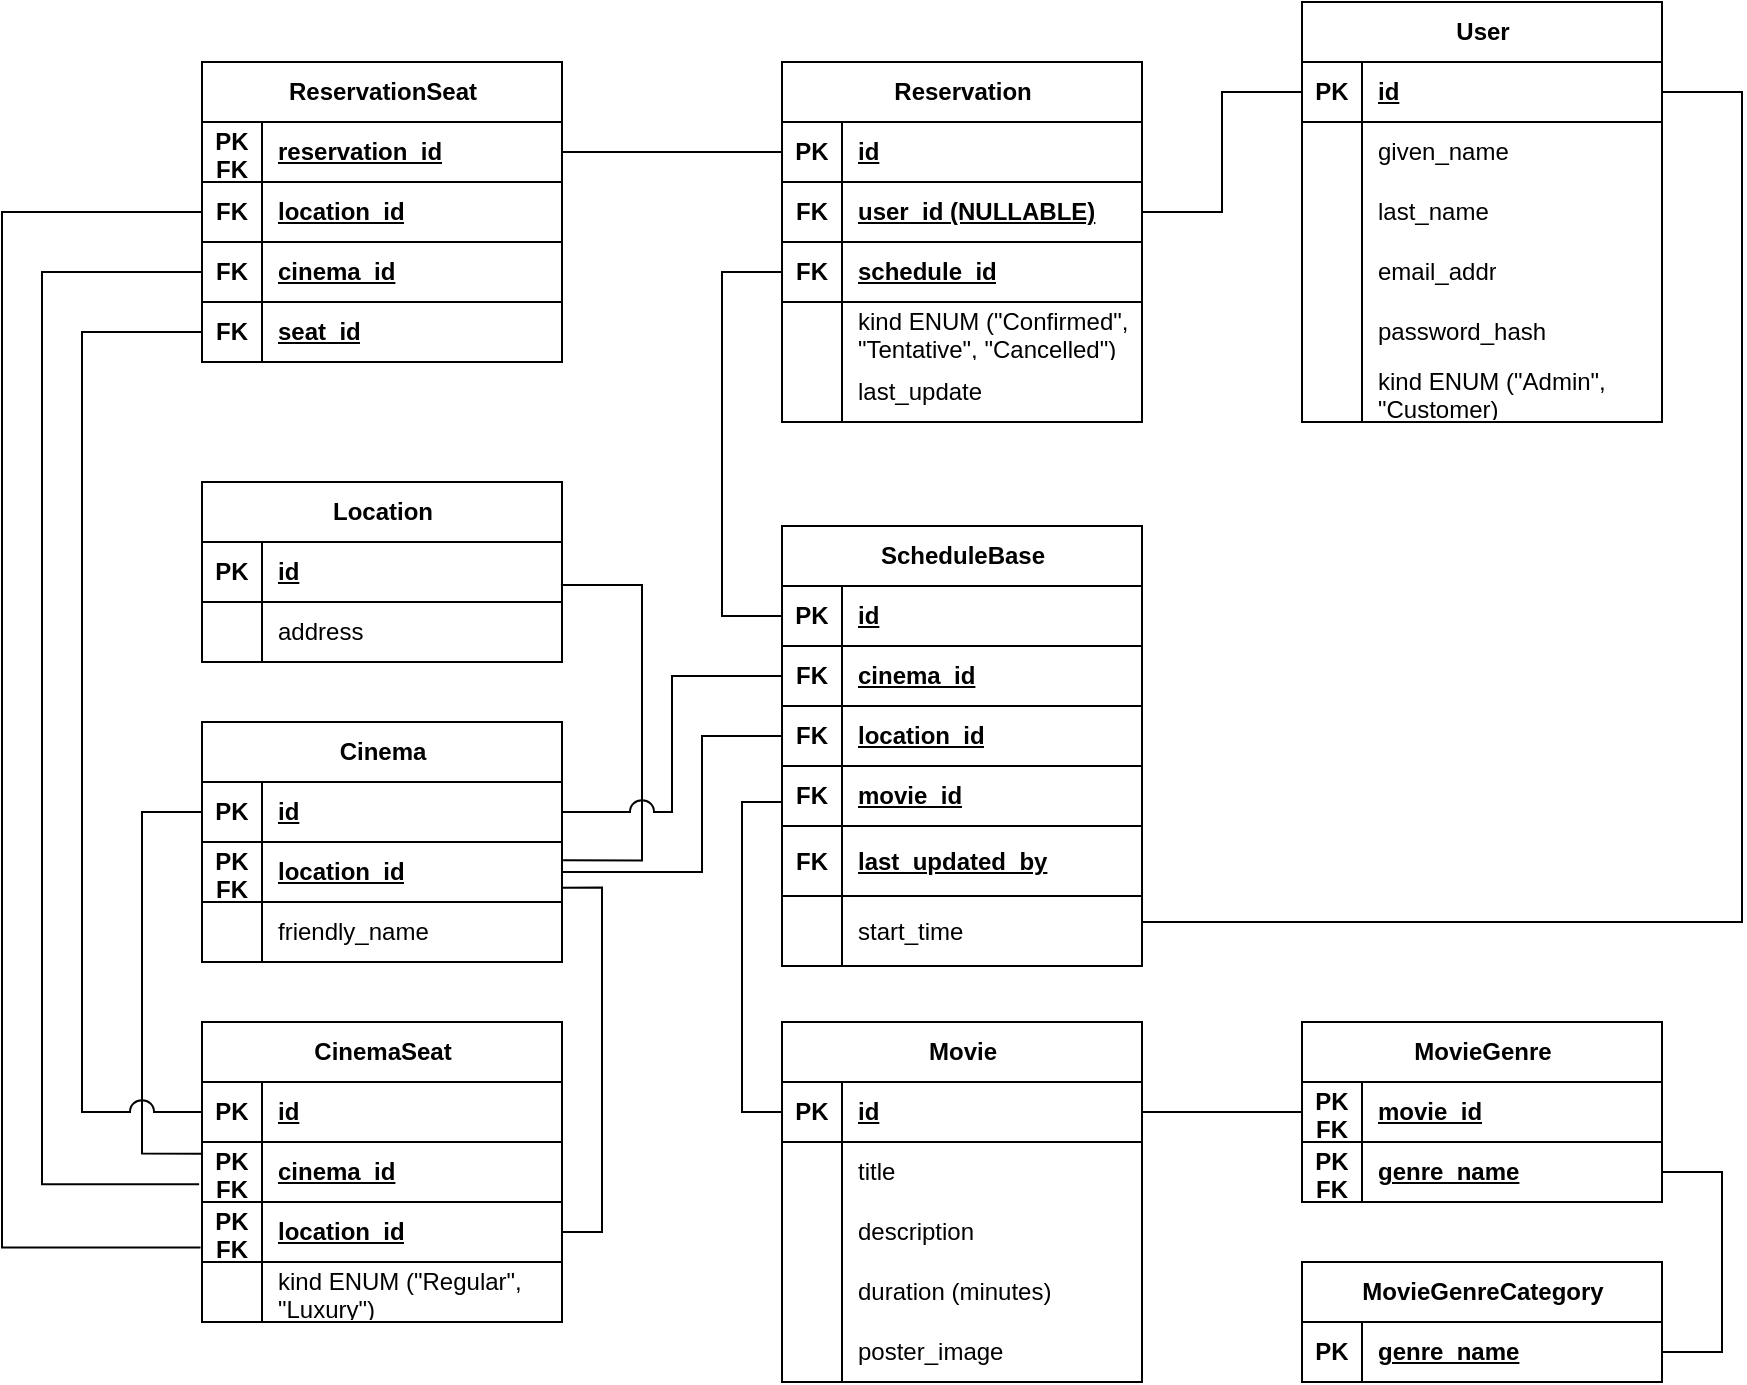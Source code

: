 <mxfile version="28.0.3">
  <diagram name="Page-1" id="w7Uw1icivNRxgIt5RtNR">
    <mxGraphModel dx="984" dy="1386" grid="1" gridSize="10" guides="1" tooltips="1" connect="1" arrows="1" fold="1" page="1" pageScale="1" pageWidth="850" pageHeight="1100" math="0" shadow="0">
      <root>
        <mxCell id="0" />
        <mxCell id="1" parent="0" />
        <mxCell id="b73JboO4hpHKcFI__4Wg-1" value="Movie" style="shape=table;startSize=30;container=1;collapsible=1;childLayout=tableLayout;fixedRows=1;rowLines=0;fontStyle=1;align=center;resizeLast=1;html=1;" vertex="1" parent="1">
          <mxGeometry x="400" y="550" width="180" height="180" as="geometry" />
        </mxCell>
        <mxCell id="b73JboO4hpHKcFI__4Wg-2" value="" style="shape=tableRow;horizontal=0;startSize=0;swimlaneHead=0;swimlaneBody=0;fillColor=none;collapsible=0;dropTarget=0;points=[[0,0.5],[1,0.5]];portConstraint=eastwest;top=0;left=0;right=0;bottom=1;" vertex="1" parent="b73JboO4hpHKcFI__4Wg-1">
          <mxGeometry y="30" width="180" height="30" as="geometry" />
        </mxCell>
        <mxCell id="b73JboO4hpHKcFI__4Wg-3" value="PK" style="shape=partialRectangle;connectable=0;fillColor=none;top=0;left=0;bottom=0;right=0;fontStyle=1;overflow=hidden;whiteSpace=wrap;html=1;" vertex="1" parent="b73JboO4hpHKcFI__4Wg-2">
          <mxGeometry width="30" height="30" as="geometry">
            <mxRectangle width="30" height="30" as="alternateBounds" />
          </mxGeometry>
        </mxCell>
        <mxCell id="b73JboO4hpHKcFI__4Wg-4" value="id" style="shape=partialRectangle;connectable=0;fillColor=none;top=0;left=0;bottom=0;right=0;align=left;spacingLeft=6;fontStyle=5;overflow=hidden;whiteSpace=wrap;html=1;" vertex="1" parent="b73JboO4hpHKcFI__4Wg-2">
          <mxGeometry x="30" width="150" height="30" as="geometry">
            <mxRectangle width="150" height="30" as="alternateBounds" />
          </mxGeometry>
        </mxCell>
        <mxCell id="b73JboO4hpHKcFI__4Wg-5" value="" style="shape=tableRow;horizontal=0;startSize=0;swimlaneHead=0;swimlaneBody=0;fillColor=none;collapsible=0;dropTarget=0;points=[[0,0.5],[1,0.5]];portConstraint=eastwest;top=0;left=0;right=0;bottom=0;" vertex="1" parent="b73JboO4hpHKcFI__4Wg-1">
          <mxGeometry y="60" width="180" height="30" as="geometry" />
        </mxCell>
        <mxCell id="b73JboO4hpHKcFI__4Wg-6" value="" style="shape=partialRectangle;connectable=0;fillColor=none;top=0;left=0;bottom=0;right=0;editable=1;overflow=hidden;whiteSpace=wrap;html=1;" vertex="1" parent="b73JboO4hpHKcFI__4Wg-5">
          <mxGeometry width="30" height="30" as="geometry">
            <mxRectangle width="30" height="30" as="alternateBounds" />
          </mxGeometry>
        </mxCell>
        <mxCell id="b73JboO4hpHKcFI__4Wg-7" value="title" style="shape=partialRectangle;connectable=0;fillColor=none;top=0;left=0;bottom=0;right=0;align=left;spacingLeft=6;overflow=hidden;whiteSpace=wrap;html=1;" vertex="1" parent="b73JboO4hpHKcFI__4Wg-5">
          <mxGeometry x="30" width="150" height="30" as="geometry">
            <mxRectangle width="150" height="30" as="alternateBounds" />
          </mxGeometry>
        </mxCell>
        <mxCell id="b73JboO4hpHKcFI__4Wg-8" value="" style="shape=tableRow;horizontal=0;startSize=0;swimlaneHead=0;swimlaneBody=0;fillColor=none;collapsible=0;dropTarget=0;points=[[0,0.5],[1,0.5]];portConstraint=eastwest;top=0;left=0;right=0;bottom=0;" vertex="1" parent="b73JboO4hpHKcFI__4Wg-1">
          <mxGeometry y="90" width="180" height="30" as="geometry" />
        </mxCell>
        <mxCell id="b73JboO4hpHKcFI__4Wg-9" value="" style="shape=partialRectangle;connectable=0;fillColor=none;top=0;left=0;bottom=0;right=0;editable=1;overflow=hidden;whiteSpace=wrap;html=1;" vertex="1" parent="b73JboO4hpHKcFI__4Wg-8">
          <mxGeometry width="30" height="30" as="geometry">
            <mxRectangle width="30" height="30" as="alternateBounds" />
          </mxGeometry>
        </mxCell>
        <mxCell id="b73JboO4hpHKcFI__4Wg-10" value="description" style="shape=partialRectangle;connectable=0;fillColor=none;top=0;left=0;bottom=0;right=0;align=left;spacingLeft=6;overflow=hidden;whiteSpace=wrap;html=1;" vertex="1" parent="b73JboO4hpHKcFI__4Wg-8">
          <mxGeometry x="30" width="150" height="30" as="geometry">
            <mxRectangle width="150" height="30" as="alternateBounds" />
          </mxGeometry>
        </mxCell>
        <mxCell id="b73JboO4hpHKcFI__4Wg-11" value="" style="shape=tableRow;horizontal=0;startSize=0;swimlaneHead=0;swimlaneBody=0;fillColor=none;collapsible=0;dropTarget=0;points=[[0,0.5],[1,0.5]];portConstraint=eastwest;top=0;left=0;right=0;bottom=0;" vertex="1" parent="b73JboO4hpHKcFI__4Wg-1">
          <mxGeometry y="120" width="180" height="30" as="geometry" />
        </mxCell>
        <mxCell id="b73JboO4hpHKcFI__4Wg-12" value="" style="shape=partialRectangle;connectable=0;fillColor=none;top=0;left=0;bottom=0;right=0;editable=1;overflow=hidden;whiteSpace=wrap;html=1;" vertex="1" parent="b73JboO4hpHKcFI__4Wg-11">
          <mxGeometry width="30" height="30" as="geometry">
            <mxRectangle width="30" height="30" as="alternateBounds" />
          </mxGeometry>
        </mxCell>
        <mxCell id="b73JboO4hpHKcFI__4Wg-13" value="duration (minutes)" style="shape=partialRectangle;connectable=0;fillColor=none;top=0;left=0;bottom=0;right=0;align=left;spacingLeft=6;overflow=hidden;whiteSpace=wrap;html=1;" vertex="1" parent="b73JboO4hpHKcFI__4Wg-11">
          <mxGeometry x="30" width="150" height="30" as="geometry">
            <mxRectangle width="150" height="30" as="alternateBounds" />
          </mxGeometry>
        </mxCell>
        <mxCell id="b73JboO4hpHKcFI__4Wg-14" style="shape=tableRow;horizontal=0;startSize=0;swimlaneHead=0;swimlaneBody=0;fillColor=none;collapsible=0;dropTarget=0;points=[[0,0.5],[1,0.5]];portConstraint=eastwest;top=0;left=0;right=0;bottom=0;" vertex="1" parent="b73JboO4hpHKcFI__4Wg-1">
          <mxGeometry y="150" width="180" height="30" as="geometry" />
        </mxCell>
        <mxCell id="b73JboO4hpHKcFI__4Wg-15" style="shape=partialRectangle;connectable=0;fillColor=none;top=0;left=0;bottom=0;right=0;editable=1;overflow=hidden;whiteSpace=wrap;html=1;" vertex="1" parent="b73JboO4hpHKcFI__4Wg-14">
          <mxGeometry width="30" height="30" as="geometry">
            <mxRectangle width="30" height="30" as="alternateBounds" />
          </mxGeometry>
        </mxCell>
        <mxCell id="b73JboO4hpHKcFI__4Wg-16" value="poster_image" style="shape=partialRectangle;connectable=0;fillColor=none;top=0;left=0;bottom=0;right=0;align=left;spacingLeft=6;overflow=hidden;whiteSpace=wrap;html=1;" vertex="1" parent="b73JboO4hpHKcFI__4Wg-14">
          <mxGeometry x="30" width="150" height="30" as="geometry">
            <mxRectangle width="150" height="30" as="alternateBounds" />
          </mxGeometry>
        </mxCell>
        <mxCell id="b73JboO4hpHKcFI__4Wg-17" value="Location" style="shape=table;startSize=30;container=1;collapsible=1;childLayout=tableLayout;fixedRows=1;rowLines=0;fontStyle=1;align=center;resizeLast=1;html=1;" vertex="1" parent="1">
          <mxGeometry x="110" y="280" width="180" height="90" as="geometry" />
        </mxCell>
        <mxCell id="b73JboO4hpHKcFI__4Wg-18" value="" style="shape=tableRow;horizontal=0;startSize=0;swimlaneHead=0;swimlaneBody=0;fillColor=none;collapsible=0;dropTarget=0;points=[[0,0.5],[1,0.5]];portConstraint=eastwest;top=0;left=0;right=0;bottom=1;" vertex="1" parent="b73JboO4hpHKcFI__4Wg-17">
          <mxGeometry y="30" width="180" height="30" as="geometry" />
        </mxCell>
        <mxCell id="b73JboO4hpHKcFI__4Wg-19" value="PK" style="shape=partialRectangle;connectable=0;fillColor=none;top=0;left=0;bottom=0;right=0;fontStyle=1;overflow=hidden;whiteSpace=wrap;html=1;" vertex="1" parent="b73JboO4hpHKcFI__4Wg-18">
          <mxGeometry width="30" height="30" as="geometry">
            <mxRectangle width="30" height="30" as="alternateBounds" />
          </mxGeometry>
        </mxCell>
        <mxCell id="b73JboO4hpHKcFI__4Wg-20" value="id" style="shape=partialRectangle;connectable=0;fillColor=none;top=0;left=0;bottom=0;right=0;align=left;spacingLeft=6;fontStyle=5;overflow=hidden;whiteSpace=wrap;html=1;" vertex="1" parent="b73JboO4hpHKcFI__4Wg-18">
          <mxGeometry x="30" width="150" height="30" as="geometry">
            <mxRectangle width="150" height="30" as="alternateBounds" />
          </mxGeometry>
        </mxCell>
        <mxCell id="b73JboO4hpHKcFI__4Wg-21" value="" style="shape=tableRow;horizontal=0;startSize=0;swimlaneHead=0;swimlaneBody=0;fillColor=none;collapsible=0;dropTarget=0;points=[[0,0.5],[1,0.5]];portConstraint=eastwest;top=0;left=0;right=0;bottom=0;" vertex="1" parent="b73JboO4hpHKcFI__4Wg-17">
          <mxGeometry y="60" width="180" height="30" as="geometry" />
        </mxCell>
        <mxCell id="b73JboO4hpHKcFI__4Wg-22" value="" style="shape=partialRectangle;connectable=0;fillColor=none;top=0;left=0;bottom=0;right=0;editable=1;overflow=hidden;whiteSpace=wrap;html=1;" vertex="1" parent="b73JboO4hpHKcFI__4Wg-21">
          <mxGeometry width="30" height="30" as="geometry">
            <mxRectangle width="30" height="30" as="alternateBounds" />
          </mxGeometry>
        </mxCell>
        <mxCell id="b73JboO4hpHKcFI__4Wg-23" value="address" style="shape=partialRectangle;connectable=0;fillColor=none;top=0;left=0;bottom=0;right=0;align=left;spacingLeft=6;overflow=hidden;whiteSpace=wrap;html=1;" vertex="1" parent="b73JboO4hpHKcFI__4Wg-21">
          <mxGeometry x="30" width="150" height="30" as="geometry">
            <mxRectangle width="150" height="30" as="alternateBounds" />
          </mxGeometry>
        </mxCell>
        <mxCell id="b73JboO4hpHKcFI__4Wg-24" value="Cinema" style="shape=table;startSize=30;container=1;collapsible=1;childLayout=tableLayout;fixedRows=1;rowLines=0;fontStyle=1;align=center;resizeLast=1;html=1;" vertex="1" parent="1">
          <mxGeometry x="110" y="400" width="180" height="120" as="geometry" />
        </mxCell>
        <mxCell id="b73JboO4hpHKcFI__4Wg-25" value="" style="shape=tableRow;horizontal=0;startSize=0;swimlaneHead=0;swimlaneBody=0;fillColor=none;collapsible=0;dropTarget=0;points=[[0,0.5],[1,0.5]];portConstraint=eastwest;top=0;left=0;right=0;bottom=1;" vertex="1" parent="b73JboO4hpHKcFI__4Wg-24">
          <mxGeometry y="30" width="180" height="30" as="geometry" />
        </mxCell>
        <mxCell id="b73JboO4hpHKcFI__4Wg-26" value="PK" style="shape=partialRectangle;connectable=0;fillColor=none;top=0;left=0;bottom=0;right=0;fontStyle=1;overflow=hidden;whiteSpace=wrap;html=1;" vertex="1" parent="b73JboO4hpHKcFI__4Wg-25">
          <mxGeometry width="30" height="30" as="geometry">
            <mxRectangle width="30" height="30" as="alternateBounds" />
          </mxGeometry>
        </mxCell>
        <mxCell id="b73JboO4hpHKcFI__4Wg-27" value="id" style="shape=partialRectangle;connectable=0;fillColor=none;top=0;left=0;bottom=0;right=0;align=left;spacingLeft=6;fontStyle=5;overflow=hidden;whiteSpace=wrap;html=1;" vertex="1" parent="b73JboO4hpHKcFI__4Wg-25">
          <mxGeometry x="30" width="150" height="30" as="geometry">
            <mxRectangle width="150" height="30" as="alternateBounds" />
          </mxGeometry>
        </mxCell>
        <mxCell id="b73JboO4hpHKcFI__4Wg-28" style="shape=tableRow;horizontal=0;startSize=0;swimlaneHead=0;swimlaneBody=0;fillColor=none;collapsible=0;dropTarget=0;points=[[0,0.5],[1,0.5]];portConstraint=eastwest;top=0;left=0;right=0;bottom=1;" vertex="1" parent="b73JboO4hpHKcFI__4Wg-24">
          <mxGeometry y="60" width="180" height="30" as="geometry" />
        </mxCell>
        <mxCell id="b73JboO4hpHKcFI__4Wg-29" value="&lt;div&gt;PK&lt;/div&gt;&lt;div&gt;FK&lt;/div&gt;" style="shape=partialRectangle;connectable=0;fillColor=none;top=0;left=0;bottom=0;right=0;fontStyle=1;overflow=hidden;whiteSpace=wrap;html=1;" vertex="1" parent="b73JboO4hpHKcFI__4Wg-28">
          <mxGeometry width="30" height="30" as="geometry">
            <mxRectangle width="30" height="30" as="alternateBounds" />
          </mxGeometry>
        </mxCell>
        <mxCell id="b73JboO4hpHKcFI__4Wg-30" value="location_id" style="shape=partialRectangle;connectable=0;fillColor=none;top=0;left=0;bottom=0;right=0;align=left;spacingLeft=6;fontStyle=5;overflow=hidden;whiteSpace=wrap;html=1;" vertex="1" parent="b73JboO4hpHKcFI__4Wg-28">
          <mxGeometry x="30" width="150" height="30" as="geometry">
            <mxRectangle width="150" height="30" as="alternateBounds" />
          </mxGeometry>
        </mxCell>
        <mxCell id="b73JboO4hpHKcFI__4Wg-31" value="" style="shape=tableRow;horizontal=0;startSize=0;swimlaneHead=0;swimlaneBody=0;fillColor=none;collapsible=0;dropTarget=0;points=[[0,0.5],[1,0.5]];portConstraint=eastwest;top=0;left=0;right=0;bottom=0;" vertex="1" parent="b73JboO4hpHKcFI__4Wg-24">
          <mxGeometry y="90" width="180" height="30" as="geometry" />
        </mxCell>
        <mxCell id="b73JboO4hpHKcFI__4Wg-32" value="" style="shape=partialRectangle;connectable=0;fillColor=none;top=0;left=0;bottom=0;right=0;editable=1;overflow=hidden;whiteSpace=wrap;html=1;" vertex="1" parent="b73JboO4hpHKcFI__4Wg-31">
          <mxGeometry width="30" height="30" as="geometry">
            <mxRectangle width="30" height="30" as="alternateBounds" />
          </mxGeometry>
        </mxCell>
        <mxCell id="b73JboO4hpHKcFI__4Wg-33" value="friendly_name" style="shape=partialRectangle;connectable=0;fillColor=none;top=0;left=0;bottom=0;right=0;align=left;spacingLeft=6;overflow=hidden;whiteSpace=wrap;html=1;" vertex="1" parent="b73JboO4hpHKcFI__4Wg-31">
          <mxGeometry x="30" width="150" height="30" as="geometry">
            <mxRectangle width="150" height="30" as="alternateBounds" />
          </mxGeometry>
        </mxCell>
        <mxCell id="b73JboO4hpHKcFI__4Wg-34" value="CinemaSeat" style="shape=table;startSize=30;container=1;collapsible=1;childLayout=tableLayout;fixedRows=1;rowLines=0;fontStyle=1;align=center;resizeLast=1;html=1;" vertex="1" parent="1">
          <mxGeometry x="110" y="550" width="180" height="150" as="geometry" />
        </mxCell>
        <mxCell id="b73JboO4hpHKcFI__4Wg-35" value="" style="shape=tableRow;horizontal=0;startSize=0;swimlaneHead=0;swimlaneBody=0;fillColor=none;collapsible=0;dropTarget=0;points=[[0,0.5],[1,0.5]];portConstraint=eastwest;top=0;left=0;right=0;bottom=1;" vertex="1" parent="b73JboO4hpHKcFI__4Wg-34">
          <mxGeometry y="30" width="180" height="30" as="geometry" />
        </mxCell>
        <mxCell id="b73JboO4hpHKcFI__4Wg-36" value="PK" style="shape=partialRectangle;connectable=0;fillColor=none;top=0;left=0;bottom=0;right=0;fontStyle=1;overflow=hidden;whiteSpace=wrap;html=1;" vertex="1" parent="b73JboO4hpHKcFI__4Wg-35">
          <mxGeometry width="30" height="30" as="geometry">
            <mxRectangle width="30" height="30" as="alternateBounds" />
          </mxGeometry>
        </mxCell>
        <mxCell id="b73JboO4hpHKcFI__4Wg-37" value="id" style="shape=partialRectangle;connectable=0;fillColor=none;top=0;left=0;bottom=0;right=0;align=left;spacingLeft=6;fontStyle=5;overflow=hidden;whiteSpace=wrap;html=1;" vertex="1" parent="b73JboO4hpHKcFI__4Wg-35">
          <mxGeometry x="30" width="150" height="30" as="geometry">
            <mxRectangle width="150" height="30" as="alternateBounds" />
          </mxGeometry>
        </mxCell>
        <mxCell id="b73JboO4hpHKcFI__4Wg-38" style="shape=tableRow;horizontal=0;startSize=0;swimlaneHead=0;swimlaneBody=0;fillColor=none;collapsible=0;dropTarget=0;points=[[0,0.5],[1,0.5]];portConstraint=eastwest;top=0;left=0;right=0;bottom=1;" vertex="1" parent="b73JboO4hpHKcFI__4Wg-34">
          <mxGeometry y="60" width="180" height="30" as="geometry" />
        </mxCell>
        <mxCell id="b73JboO4hpHKcFI__4Wg-39" value="&lt;div&gt;PK&lt;/div&gt;&lt;div&gt;FK&lt;/div&gt;" style="shape=partialRectangle;connectable=0;fillColor=none;top=0;left=0;bottom=0;right=0;fontStyle=1;overflow=hidden;whiteSpace=wrap;html=1;" vertex="1" parent="b73JboO4hpHKcFI__4Wg-38">
          <mxGeometry width="30" height="30" as="geometry">
            <mxRectangle width="30" height="30" as="alternateBounds" />
          </mxGeometry>
        </mxCell>
        <mxCell id="b73JboO4hpHKcFI__4Wg-40" value="cinema_id" style="shape=partialRectangle;connectable=0;fillColor=none;top=0;left=0;bottom=0;right=0;align=left;spacingLeft=6;fontStyle=5;overflow=hidden;whiteSpace=wrap;html=1;" vertex="1" parent="b73JboO4hpHKcFI__4Wg-38">
          <mxGeometry x="30" width="150" height="30" as="geometry">
            <mxRectangle width="150" height="30" as="alternateBounds" />
          </mxGeometry>
        </mxCell>
        <mxCell id="b73JboO4hpHKcFI__4Wg-41" style="shape=tableRow;horizontal=0;startSize=0;swimlaneHead=0;swimlaneBody=0;fillColor=none;collapsible=0;dropTarget=0;points=[[0,0.5],[1,0.5]];portConstraint=eastwest;top=0;left=0;right=0;bottom=1;" vertex="1" parent="b73JboO4hpHKcFI__4Wg-34">
          <mxGeometry y="90" width="180" height="30" as="geometry" />
        </mxCell>
        <mxCell id="b73JboO4hpHKcFI__4Wg-42" value="&lt;div&gt;PK&lt;/div&gt;&lt;div&gt;FK&lt;/div&gt;" style="shape=partialRectangle;connectable=0;fillColor=none;top=0;left=0;bottom=0;right=0;fontStyle=1;overflow=hidden;whiteSpace=wrap;html=1;" vertex="1" parent="b73JboO4hpHKcFI__4Wg-41">
          <mxGeometry width="30" height="30" as="geometry">
            <mxRectangle width="30" height="30" as="alternateBounds" />
          </mxGeometry>
        </mxCell>
        <mxCell id="b73JboO4hpHKcFI__4Wg-43" value="location_id" style="shape=partialRectangle;connectable=0;fillColor=none;top=0;left=0;bottom=0;right=0;align=left;spacingLeft=6;fontStyle=5;overflow=hidden;whiteSpace=wrap;html=1;" vertex="1" parent="b73JboO4hpHKcFI__4Wg-41">
          <mxGeometry x="30" width="150" height="30" as="geometry">
            <mxRectangle width="150" height="30" as="alternateBounds" />
          </mxGeometry>
        </mxCell>
        <mxCell id="b73JboO4hpHKcFI__4Wg-44" value="" style="shape=tableRow;horizontal=0;startSize=0;swimlaneHead=0;swimlaneBody=0;fillColor=none;collapsible=0;dropTarget=0;points=[[0,0.5],[1,0.5]];portConstraint=eastwest;top=0;left=0;right=0;bottom=0;" vertex="1" parent="b73JboO4hpHKcFI__4Wg-34">
          <mxGeometry y="120" width="180" height="30" as="geometry" />
        </mxCell>
        <mxCell id="b73JboO4hpHKcFI__4Wg-45" value="" style="shape=partialRectangle;connectable=0;fillColor=none;top=0;left=0;bottom=0;right=0;editable=1;overflow=hidden;whiteSpace=wrap;html=1;" vertex="1" parent="b73JboO4hpHKcFI__4Wg-44">
          <mxGeometry width="30" height="30" as="geometry">
            <mxRectangle width="30" height="30" as="alternateBounds" />
          </mxGeometry>
        </mxCell>
        <mxCell id="b73JboO4hpHKcFI__4Wg-46" value="kind ENUM (&quot;Regular&quot;, &quot;Luxury&quot;)" style="shape=partialRectangle;connectable=0;fillColor=none;top=0;left=0;bottom=0;right=0;align=left;spacingLeft=6;overflow=hidden;whiteSpace=wrap;html=1;" vertex="1" parent="b73JboO4hpHKcFI__4Wg-44">
          <mxGeometry x="30" width="150" height="30" as="geometry">
            <mxRectangle width="150" height="30" as="alternateBounds" />
          </mxGeometry>
        </mxCell>
        <mxCell id="b73JboO4hpHKcFI__4Wg-47" value="ScheduleBase" style="shape=table;startSize=30;container=1;collapsible=1;childLayout=tableLayout;fixedRows=1;rowLines=0;fontStyle=1;align=center;resizeLast=1;html=1;" vertex="1" parent="1">
          <mxGeometry x="400" y="302" width="180" height="220" as="geometry" />
        </mxCell>
        <mxCell id="b73JboO4hpHKcFI__4Wg-48" value="" style="shape=tableRow;horizontal=0;startSize=0;swimlaneHead=0;swimlaneBody=0;fillColor=none;collapsible=0;dropTarget=0;points=[[0,0.5],[1,0.5]];portConstraint=eastwest;top=0;left=0;right=0;bottom=1;" vertex="1" parent="b73JboO4hpHKcFI__4Wg-47">
          <mxGeometry y="30" width="180" height="30" as="geometry" />
        </mxCell>
        <mxCell id="b73JboO4hpHKcFI__4Wg-49" value="PK" style="shape=partialRectangle;connectable=0;fillColor=none;top=0;left=0;bottom=0;right=0;fontStyle=1;overflow=hidden;whiteSpace=wrap;html=1;" vertex="1" parent="b73JboO4hpHKcFI__4Wg-48">
          <mxGeometry width="30" height="30" as="geometry">
            <mxRectangle width="30" height="30" as="alternateBounds" />
          </mxGeometry>
        </mxCell>
        <mxCell id="b73JboO4hpHKcFI__4Wg-50" value="id" style="shape=partialRectangle;connectable=0;fillColor=none;top=0;left=0;bottom=0;right=0;align=left;spacingLeft=6;fontStyle=5;overflow=hidden;whiteSpace=wrap;html=1;" vertex="1" parent="b73JboO4hpHKcFI__4Wg-48">
          <mxGeometry x="30" width="150" height="30" as="geometry">
            <mxRectangle width="150" height="30" as="alternateBounds" />
          </mxGeometry>
        </mxCell>
        <mxCell id="b73JboO4hpHKcFI__4Wg-51" style="shape=tableRow;horizontal=0;startSize=0;swimlaneHead=0;swimlaneBody=0;fillColor=none;collapsible=0;dropTarget=0;points=[[0,0.5],[1,0.5]];portConstraint=eastwest;top=0;left=0;right=0;bottom=1;" vertex="1" parent="b73JboO4hpHKcFI__4Wg-47">
          <mxGeometry y="60" width="180" height="30" as="geometry" />
        </mxCell>
        <mxCell id="b73JboO4hpHKcFI__4Wg-52" value="FK" style="shape=partialRectangle;connectable=0;fillColor=none;top=0;left=0;bottom=0;right=0;fontStyle=1;overflow=hidden;whiteSpace=wrap;html=1;" vertex="1" parent="b73JboO4hpHKcFI__4Wg-51">
          <mxGeometry width="30" height="30" as="geometry">
            <mxRectangle width="30" height="30" as="alternateBounds" />
          </mxGeometry>
        </mxCell>
        <mxCell id="b73JboO4hpHKcFI__4Wg-53" value="cinema_id" style="shape=partialRectangle;connectable=0;fillColor=none;top=0;left=0;bottom=0;right=0;align=left;spacingLeft=6;fontStyle=5;overflow=hidden;whiteSpace=wrap;html=1;" vertex="1" parent="b73JboO4hpHKcFI__4Wg-51">
          <mxGeometry x="30" width="150" height="30" as="geometry">
            <mxRectangle width="150" height="30" as="alternateBounds" />
          </mxGeometry>
        </mxCell>
        <mxCell id="b73JboO4hpHKcFI__4Wg-54" style="shape=tableRow;horizontal=0;startSize=0;swimlaneHead=0;swimlaneBody=0;fillColor=none;collapsible=0;dropTarget=0;points=[[0,0.5],[1,0.5]];portConstraint=eastwest;top=0;left=0;right=0;bottom=1;" vertex="1" parent="b73JboO4hpHKcFI__4Wg-47">
          <mxGeometry y="90" width="180" height="30" as="geometry" />
        </mxCell>
        <mxCell id="b73JboO4hpHKcFI__4Wg-55" value="FK" style="shape=partialRectangle;connectable=0;fillColor=none;top=0;left=0;bottom=0;right=0;fontStyle=1;overflow=hidden;whiteSpace=wrap;html=1;" vertex="1" parent="b73JboO4hpHKcFI__4Wg-54">
          <mxGeometry width="30" height="30" as="geometry">
            <mxRectangle width="30" height="30" as="alternateBounds" />
          </mxGeometry>
        </mxCell>
        <mxCell id="b73JboO4hpHKcFI__4Wg-56" value="location_id" style="shape=partialRectangle;connectable=0;fillColor=none;top=0;left=0;bottom=0;right=0;align=left;spacingLeft=6;fontStyle=5;overflow=hidden;whiteSpace=wrap;html=1;" vertex="1" parent="b73JboO4hpHKcFI__4Wg-54">
          <mxGeometry x="30" width="150" height="30" as="geometry">
            <mxRectangle width="150" height="30" as="alternateBounds" />
          </mxGeometry>
        </mxCell>
        <mxCell id="b73JboO4hpHKcFI__4Wg-57" style="shape=tableRow;horizontal=0;startSize=0;swimlaneHead=0;swimlaneBody=0;fillColor=none;collapsible=0;dropTarget=0;points=[[0,0.5],[1,0.5]];portConstraint=eastwest;top=0;left=0;right=0;bottom=1;" vertex="1" parent="b73JboO4hpHKcFI__4Wg-47">
          <mxGeometry y="120" width="180" height="30" as="geometry" />
        </mxCell>
        <mxCell id="b73JboO4hpHKcFI__4Wg-58" value="FK" style="shape=partialRectangle;connectable=0;fillColor=none;top=0;left=0;bottom=0;right=0;fontStyle=1;overflow=hidden;whiteSpace=wrap;html=1;" vertex="1" parent="b73JboO4hpHKcFI__4Wg-57">
          <mxGeometry width="30" height="30" as="geometry">
            <mxRectangle width="30" height="30" as="alternateBounds" />
          </mxGeometry>
        </mxCell>
        <mxCell id="b73JboO4hpHKcFI__4Wg-59" value="movie_id" style="shape=partialRectangle;connectable=0;fillColor=none;top=0;left=0;bottom=0;right=0;align=left;spacingLeft=6;fontStyle=5;overflow=hidden;whiteSpace=wrap;html=1;" vertex="1" parent="b73JboO4hpHKcFI__4Wg-57">
          <mxGeometry x="30" width="150" height="30" as="geometry">
            <mxRectangle width="150" height="30" as="alternateBounds" />
          </mxGeometry>
        </mxCell>
        <mxCell id="b73JboO4hpHKcFI__4Wg-63" style="shape=tableRow;horizontal=0;startSize=0;swimlaneHead=0;swimlaneBody=0;fillColor=none;collapsible=0;dropTarget=0;points=[[0,0.5],[1,0.5]];portConstraint=eastwest;top=0;left=0;right=0;bottom=1;" vertex="1" parent="b73JboO4hpHKcFI__4Wg-47">
          <mxGeometry y="150" width="180" height="35" as="geometry" />
        </mxCell>
        <mxCell id="b73JboO4hpHKcFI__4Wg-64" value="FK" style="shape=partialRectangle;connectable=0;fillColor=none;top=0;left=0;bottom=0;right=0;fontStyle=1;overflow=hidden;whiteSpace=wrap;html=1;" vertex="1" parent="b73JboO4hpHKcFI__4Wg-63">
          <mxGeometry width="30" height="35" as="geometry">
            <mxRectangle width="30" height="35" as="alternateBounds" />
          </mxGeometry>
        </mxCell>
        <mxCell id="b73JboO4hpHKcFI__4Wg-65" value="&lt;div&gt;last_updated_by&lt;/div&gt;" style="shape=partialRectangle;connectable=0;fillColor=none;top=0;left=0;bottom=0;right=0;align=left;spacingLeft=6;fontStyle=5;overflow=hidden;whiteSpace=wrap;html=1;" vertex="1" parent="b73JboO4hpHKcFI__4Wg-63">
          <mxGeometry x="30" width="150" height="35" as="geometry">
            <mxRectangle width="150" height="35" as="alternateBounds" />
          </mxGeometry>
        </mxCell>
        <mxCell id="b73JboO4hpHKcFI__4Wg-66" style="shape=tableRow;horizontal=0;startSize=0;swimlaneHead=0;swimlaneBody=0;fillColor=none;collapsible=0;dropTarget=0;points=[[0,0.5],[1,0.5]];portConstraint=eastwest;top=0;left=0;right=0;bottom=1;" vertex="1" parent="b73JboO4hpHKcFI__4Wg-47">
          <mxGeometry y="185" width="180" height="35" as="geometry" />
        </mxCell>
        <mxCell id="b73JboO4hpHKcFI__4Wg-67" style="shape=partialRectangle;connectable=0;fillColor=none;top=0;left=0;bottom=0;right=0;fontStyle=1;overflow=hidden;whiteSpace=wrap;html=1;" vertex="1" parent="b73JboO4hpHKcFI__4Wg-66">
          <mxGeometry width="30" height="35" as="geometry">
            <mxRectangle width="30" height="35" as="alternateBounds" />
          </mxGeometry>
        </mxCell>
        <mxCell id="b73JboO4hpHKcFI__4Wg-68" value="start_time" style="shape=partialRectangle;connectable=0;fillColor=none;top=0;left=0;bottom=0;right=0;align=left;spacingLeft=6;fontStyle=0;overflow=hidden;whiteSpace=wrap;html=1;" vertex="1" parent="b73JboO4hpHKcFI__4Wg-66">
          <mxGeometry x="30" width="150" height="35" as="geometry">
            <mxRectangle width="150" height="35" as="alternateBounds" />
          </mxGeometry>
        </mxCell>
        <mxCell id="b73JboO4hpHKcFI__4Wg-69" value="User" style="shape=table;startSize=30;container=1;collapsible=1;childLayout=tableLayout;fixedRows=1;rowLines=0;fontStyle=1;align=center;resizeLast=1;html=1;" vertex="1" parent="1">
          <mxGeometry x="660" y="40" width="180" height="210" as="geometry" />
        </mxCell>
        <mxCell id="b73JboO4hpHKcFI__4Wg-70" value="" style="shape=tableRow;horizontal=0;startSize=0;swimlaneHead=0;swimlaneBody=0;fillColor=none;collapsible=0;dropTarget=0;points=[[0,0.5],[1,0.5]];portConstraint=eastwest;top=0;left=0;right=0;bottom=1;" vertex="1" parent="b73JboO4hpHKcFI__4Wg-69">
          <mxGeometry y="30" width="180" height="30" as="geometry" />
        </mxCell>
        <mxCell id="b73JboO4hpHKcFI__4Wg-71" value="PK" style="shape=partialRectangle;connectable=0;fillColor=none;top=0;left=0;bottom=0;right=0;fontStyle=1;overflow=hidden;whiteSpace=wrap;html=1;" vertex="1" parent="b73JboO4hpHKcFI__4Wg-70">
          <mxGeometry width="30" height="30" as="geometry">
            <mxRectangle width="30" height="30" as="alternateBounds" />
          </mxGeometry>
        </mxCell>
        <mxCell id="b73JboO4hpHKcFI__4Wg-72" value="id" style="shape=partialRectangle;connectable=0;fillColor=none;top=0;left=0;bottom=0;right=0;align=left;spacingLeft=6;fontStyle=5;overflow=hidden;whiteSpace=wrap;html=1;" vertex="1" parent="b73JboO4hpHKcFI__4Wg-70">
          <mxGeometry x="30" width="150" height="30" as="geometry">
            <mxRectangle width="150" height="30" as="alternateBounds" />
          </mxGeometry>
        </mxCell>
        <mxCell id="b73JboO4hpHKcFI__4Wg-73" value="" style="shape=tableRow;horizontal=0;startSize=0;swimlaneHead=0;swimlaneBody=0;fillColor=none;collapsible=0;dropTarget=0;points=[[0,0.5],[1,0.5]];portConstraint=eastwest;top=0;left=0;right=0;bottom=0;" vertex="1" parent="b73JboO4hpHKcFI__4Wg-69">
          <mxGeometry y="60" width="180" height="30" as="geometry" />
        </mxCell>
        <mxCell id="b73JboO4hpHKcFI__4Wg-74" value="" style="shape=partialRectangle;connectable=0;fillColor=none;top=0;left=0;bottom=0;right=0;editable=1;overflow=hidden;whiteSpace=wrap;html=1;" vertex="1" parent="b73JboO4hpHKcFI__4Wg-73">
          <mxGeometry width="30" height="30" as="geometry">
            <mxRectangle width="30" height="30" as="alternateBounds" />
          </mxGeometry>
        </mxCell>
        <mxCell id="b73JboO4hpHKcFI__4Wg-75" value="given_name" style="shape=partialRectangle;connectable=0;fillColor=none;top=0;left=0;bottom=0;right=0;align=left;spacingLeft=6;overflow=hidden;whiteSpace=wrap;html=1;" vertex="1" parent="b73JboO4hpHKcFI__4Wg-73">
          <mxGeometry x="30" width="150" height="30" as="geometry">
            <mxRectangle width="150" height="30" as="alternateBounds" />
          </mxGeometry>
        </mxCell>
        <mxCell id="b73JboO4hpHKcFI__4Wg-76" value="" style="shape=tableRow;horizontal=0;startSize=0;swimlaneHead=0;swimlaneBody=0;fillColor=none;collapsible=0;dropTarget=0;points=[[0,0.5],[1,0.5]];portConstraint=eastwest;top=0;left=0;right=0;bottom=0;" vertex="1" parent="b73JboO4hpHKcFI__4Wg-69">
          <mxGeometry y="90" width="180" height="30" as="geometry" />
        </mxCell>
        <mxCell id="b73JboO4hpHKcFI__4Wg-77" value="" style="shape=partialRectangle;connectable=0;fillColor=none;top=0;left=0;bottom=0;right=0;editable=1;overflow=hidden;whiteSpace=wrap;html=1;" vertex="1" parent="b73JboO4hpHKcFI__4Wg-76">
          <mxGeometry width="30" height="30" as="geometry">
            <mxRectangle width="30" height="30" as="alternateBounds" />
          </mxGeometry>
        </mxCell>
        <mxCell id="b73JboO4hpHKcFI__4Wg-78" value="last_name" style="shape=partialRectangle;connectable=0;fillColor=none;top=0;left=0;bottom=0;right=0;align=left;spacingLeft=6;overflow=hidden;whiteSpace=wrap;html=1;" vertex="1" parent="b73JboO4hpHKcFI__4Wg-76">
          <mxGeometry x="30" width="150" height="30" as="geometry">
            <mxRectangle width="150" height="30" as="alternateBounds" />
          </mxGeometry>
        </mxCell>
        <mxCell id="b73JboO4hpHKcFI__4Wg-79" style="shape=tableRow;horizontal=0;startSize=0;swimlaneHead=0;swimlaneBody=0;fillColor=none;collapsible=0;dropTarget=0;points=[[0,0.5],[1,0.5]];portConstraint=eastwest;top=0;left=0;right=0;bottom=0;" vertex="1" parent="b73JboO4hpHKcFI__4Wg-69">
          <mxGeometry y="120" width="180" height="30" as="geometry" />
        </mxCell>
        <mxCell id="b73JboO4hpHKcFI__4Wg-80" style="shape=partialRectangle;connectable=0;fillColor=none;top=0;left=0;bottom=0;right=0;editable=1;overflow=hidden;whiteSpace=wrap;html=1;" vertex="1" parent="b73JboO4hpHKcFI__4Wg-79">
          <mxGeometry width="30" height="30" as="geometry">
            <mxRectangle width="30" height="30" as="alternateBounds" />
          </mxGeometry>
        </mxCell>
        <mxCell id="b73JboO4hpHKcFI__4Wg-81" value="email_addr" style="shape=partialRectangle;connectable=0;fillColor=none;top=0;left=0;bottom=0;right=0;align=left;spacingLeft=6;overflow=hidden;whiteSpace=wrap;html=1;" vertex="1" parent="b73JboO4hpHKcFI__4Wg-79">
          <mxGeometry x="30" width="150" height="30" as="geometry">
            <mxRectangle width="150" height="30" as="alternateBounds" />
          </mxGeometry>
        </mxCell>
        <mxCell id="b73JboO4hpHKcFI__4Wg-82" style="shape=tableRow;horizontal=0;startSize=0;swimlaneHead=0;swimlaneBody=0;fillColor=none;collapsible=0;dropTarget=0;points=[[0,0.5],[1,0.5]];portConstraint=eastwest;top=0;left=0;right=0;bottom=0;" vertex="1" parent="b73JboO4hpHKcFI__4Wg-69">
          <mxGeometry y="150" width="180" height="30" as="geometry" />
        </mxCell>
        <mxCell id="b73JboO4hpHKcFI__4Wg-83" style="shape=partialRectangle;connectable=0;fillColor=none;top=0;left=0;bottom=0;right=0;editable=1;overflow=hidden;whiteSpace=wrap;html=1;" vertex="1" parent="b73JboO4hpHKcFI__4Wg-82">
          <mxGeometry width="30" height="30" as="geometry">
            <mxRectangle width="30" height="30" as="alternateBounds" />
          </mxGeometry>
        </mxCell>
        <mxCell id="b73JboO4hpHKcFI__4Wg-84" value="password_hash" style="shape=partialRectangle;connectable=0;fillColor=none;top=0;left=0;bottom=0;right=0;align=left;spacingLeft=6;overflow=hidden;whiteSpace=wrap;html=1;" vertex="1" parent="b73JboO4hpHKcFI__4Wg-82">
          <mxGeometry x="30" width="150" height="30" as="geometry">
            <mxRectangle width="150" height="30" as="alternateBounds" />
          </mxGeometry>
        </mxCell>
        <mxCell id="b73JboO4hpHKcFI__4Wg-85" value="" style="shape=tableRow;horizontal=0;startSize=0;swimlaneHead=0;swimlaneBody=0;fillColor=none;collapsible=0;dropTarget=0;points=[[0,0.5],[1,0.5]];portConstraint=eastwest;top=0;left=0;right=0;bottom=0;" vertex="1" parent="b73JboO4hpHKcFI__4Wg-69">
          <mxGeometry y="180" width="180" height="30" as="geometry" />
        </mxCell>
        <mxCell id="b73JboO4hpHKcFI__4Wg-86" value="" style="shape=partialRectangle;connectable=0;fillColor=none;top=0;left=0;bottom=0;right=0;editable=1;overflow=hidden;whiteSpace=wrap;html=1;" vertex="1" parent="b73JboO4hpHKcFI__4Wg-85">
          <mxGeometry width="30" height="30" as="geometry">
            <mxRectangle width="30" height="30" as="alternateBounds" />
          </mxGeometry>
        </mxCell>
        <mxCell id="b73JboO4hpHKcFI__4Wg-87" value="kind ENUM (&quot;Admin&quot;, &quot;Customer)" style="shape=partialRectangle;connectable=0;fillColor=none;top=0;left=0;bottom=0;right=0;align=left;spacingLeft=6;overflow=hidden;whiteSpace=wrap;html=1;" vertex="1" parent="b73JboO4hpHKcFI__4Wg-85">
          <mxGeometry x="30" width="150" height="30" as="geometry">
            <mxRectangle width="150" height="30" as="alternateBounds" />
          </mxGeometry>
        </mxCell>
        <mxCell id="b73JboO4hpHKcFI__4Wg-88" value="Reservation" style="shape=table;startSize=30;container=1;collapsible=1;childLayout=tableLayout;fixedRows=1;rowLines=0;fontStyle=1;align=center;resizeLast=1;html=1;" vertex="1" parent="1">
          <mxGeometry x="400" y="70" width="180" height="180" as="geometry" />
        </mxCell>
        <mxCell id="b73JboO4hpHKcFI__4Wg-89" value="" style="shape=tableRow;horizontal=0;startSize=0;swimlaneHead=0;swimlaneBody=0;fillColor=none;collapsible=0;dropTarget=0;points=[[0,0.5],[1,0.5]];portConstraint=eastwest;top=0;left=0;right=0;bottom=1;" vertex="1" parent="b73JboO4hpHKcFI__4Wg-88">
          <mxGeometry y="30" width="180" height="30" as="geometry" />
        </mxCell>
        <mxCell id="b73JboO4hpHKcFI__4Wg-90" value="PK" style="shape=partialRectangle;connectable=0;fillColor=none;top=0;left=0;bottom=0;right=0;fontStyle=1;overflow=hidden;whiteSpace=wrap;html=1;" vertex="1" parent="b73JboO4hpHKcFI__4Wg-89">
          <mxGeometry width="30" height="30" as="geometry">
            <mxRectangle width="30" height="30" as="alternateBounds" />
          </mxGeometry>
        </mxCell>
        <mxCell id="b73JboO4hpHKcFI__4Wg-91" value="id" style="shape=partialRectangle;connectable=0;fillColor=none;top=0;left=0;bottom=0;right=0;align=left;spacingLeft=6;fontStyle=5;overflow=hidden;whiteSpace=wrap;html=1;" vertex="1" parent="b73JboO4hpHKcFI__4Wg-89">
          <mxGeometry x="30" width="150" height="30" as="geometry">
            <mxRectangle width="150" height="30" as="alternateBounds" />
          </mxGeometry>
        </mxCell>
        <mxCell id="b73JboO4hpHKcFI__4Wg-92" style="shape=tableRow;horizontal=0;startSize=0;swimlaneHead=0;swimlaneBody=0;fillColor=none;collapsible=0;dropTarget=0;points=[[0,0.5],[1,0.5]];portConstraint=eastwest;top=0;left=0;right=0;bottom=1;" vertex="1" parent="b73JboO4hpHKcFI__4Wg-88">
          <mxGeometry y="60" width="180" height="30" as="geometry" />
        </mxCell>
        <mxCell id="b73JboO4hpHKcFI__4Wg-93" value="FK" style="shape=partialRectangle;connectable=0;fillColor=none;top=0;left=0;bottom=0;right=0;fontStyle=1;overflow=hidden;whiteSpace=wrap;html=1;" vertex="1" parent="b73JboO4hpHKcFI__4Wg-92">
          <mxGeometry width="30" height="30" as="geometry">
            <mxRectangle width="30" height="30" as="alternateBounds" />
          </mxGeometry>
        </mxCell>
        <mxCell id="b73JboO4hpHKcFI__4Wg-94" value="user_id (NULLABLE)" style="shape=partialRectangle;connectable=0;fillColor=none;top=0;left=0;bottom=0;right=0;align=left;spacingLeft=6;fontStyle=5;overflow=hidden;whiteSpace=wrap;html=1;" vertex="1" parent="b73JboO4hpHKcFI__4Wg-92">
          <mxGeometry x="30" width="150" height="30" as="geometry">
            <mxRectangle width="150" height="30" as="alternateBounds" />
          </mxGeometry>
        </mxCell>
        <mxCell id="b73JboO4hpHKcFI__4Wg-95" style="shape=tableRow;horizontal=0;startSize=0;swimlaneHead=0;swimlaneBody=0;fillColor=none;collapsible=0;dropTarget=0;points=[[0,0.5],[1,0.5]];portConstraint=eastwest;top=0;left=0;right=0;bottom=1;" vertex="1" parent="b73JboO4hpHKcFI__4Wg-88">
          <mxGeometry y="90" width="180" height="30" as="geometry" />
        </mxCell>
        <mxCell id="b73JboO4hpHKcFI__4Wg-96" value="FK" style="shape=partialRectangle;connectable=0;fillColor=none;top=0;left=0;bottom=0;right=0;fontStyle=1;overflow=hidden;whiteSpace=wrap;html=1;" vertex="1" parent="b73JboO4hpHKcFI__4Wg-95">
          <mxGeometry width="30" height="30" as="geometry">
            <mxRectangle width="30" height="30" as="alternateBounds" />
          </mxGeometry>
        </mxCell>
        <mxCell id="b73JboO4hpHKcFI__4Wg-97" value="schedule_id" style="shape=partialRectangle;connectable=0;fillColor=none;top=0;left=0;bottom=0;right=0;align=left;spacingLeft=6;fontStyle=5;overflow=hidden;whiteSpace=wrap;html=1;" vertex="1" parent="b73JboO4hpHKcFI__4Wg-95">
          <mxGeometry x="30" width="150" height="30" as="geometry">
            <mxRectangle width="150" height="30" as="alternateBounds" />
          </mxGeometry>
        </mxCell>
        <mxCell id="b73JboO4hpHKcFI__4Wg-98" value="" style="shape=tableRow;horizontal=0;startSize=0;swimlaneHead=0;swimlaneBody=0;fillColor=none;collapsible=0;dropTarget=0;points=[[0,0.5],[1,0.5]];portConstraint=eastwest;top=0;left=0;right=0;bottom=0;" vertex="1" parent="b73JboO4hpHKcFI__4Wg-88">
          <mxGeometry y="120" width="180" height="30" as="geometry" />
        </mxCell>
        <mxCell id="b73JboO4hpHKcFI__4Wg-99" value="" style="shape=partialRectangle;connectable=0;fillColor=none;top=0;left=0;bottom=0;right=0;editable=1;overflow=hidden;whiteSpace=wrap;html=1;" vertex="1" parent="b73JboO4hpHKcFI__4Wg-98">
          <mxGeometry width="30" height="30" as="geometry">
            <mxRectangle width="30" height="30" as="alternateBounds" />
          </mxGeometry>
        </mxCell>
        <mxCell id="b73JboO4hpHKcFI__4Wg-100" value="&lt;div&gt;kind ENUM (&quot;Confirmed&quot;, &quot;Tentative&quot;, &quot;Cancelled&quot;)&lt;/div&gt;" style="shape=partialRectangle;connectable=0;fillColor=none;top=0;left=0;bottom=0;right=0;align=left;spacingLeft=6;overflow=hidden;whiteSpace=wrap;html=1;" vertex="1" parent="b73JboO4hpHKcFI__4Wg-98">
          <mxGeometry x="30" width="150" height="30" as="geometry">
            <mxRectangle width="150" height="30" as="alternateBounds" />
          </mxGeometry>
        </mxCell>
        <mxCell id="b73JboO4hpHKcFI__4Wg-101" style="shape=tableRow;horizontal=0;startSize=0;swimlaneHead=0;swimlaneBody=0;fillColor=none;collapsible=0;dropTarget=0;points=[[0,0.5],[1,0.5]];portConstraint=eastwest;top=0;left=0;right=0;bottom=0;" vertex="1" parent="b73JboO4hpHKcFI__4Wg-88">
          <mxGeometry y="150" width="180" height="30" as="geometry" />
        </mxCell>
        <mxCell id="b73JboO4hpHKcFI__4Wg-102" style="shape=partialRectangle;connectable=0;fillColor=none;top=0;left=0;bottom=0;right=0;editable=1;overflow=hidden;whiteSpace=wrap;html=1;" vertex="1" parent="b73JboO4hpHKcFI__4Wg-101">
          <mxGeometry width="30" height="30" as="geometry">
            <mxRectangle width="30" height="30" as="alternateBounds" />
          </mxGeometry>
        </mxCell>
        <mxCell id="b73JboO4hpHKcFI__4Wg-103" value="last_update" style="shape=partialRectangle;connectable=0;fillColor=none;top=0;left=0;bottom=0;right=0;align=left;spacingLeft=6;overflow=hidden;whiteSpace=wrap;html=1;" vertex="1" parent="b73JboO4hpHKcFI__4Wg-101">
          <mxGeometry x="30" width="150" height="30" as="geometry">
            <mxRectangle width="150" height="30" as="alternateBounds" />
          </mxGeometry>
        </mxCell>
        <mxCell id="b73JboO4hpHKcFI__4Wg-104" value="ReservationSeat" style="shape=table;startSize=30;container=1;collapsible=1;childLayout=tableLayout;fixedRows=1;rowLines=0;fontStyle=1;align=center;resizeLast=1;html=1;" vertex="1" parent="1">
          <mxGeometry x="110" y="70" width="180" height="150" as="geometry" />
        </mxCell>
        <mxCell id="b73JboO4hpHKcFI__4Wg-105" value="" style="shape=tableRow;horizontal=0;startSize=0;swimlaneHead=0;swimlaneBody=0;fillColor=none;collapsible=0;dropTarget=0;points=[[0,0.5],[1,0.5]];portConstraint=eastwest;top=0;left=0;right=0;bottom=1;" vertex="1" parent="b73JboO4hpHKcFI__4Wg-104">
          <mxGeometry y="30" width="180" height="30" as="geometry" />
        </mxCell>
        <mxCell id="b73JboO4hpHKcFI__4Wg-106" value="&lt;div&gt;PK&lt;/div&gt;FK" style="shape=partialRectangle;connectable=0;fillColor=none;top=0;left=0;bottom=0;right=0;fontStyle=1;overflow=hidden;whiteSpace=wrap;html=1;" vertex="1" parent="b73JboO4hpHKcFI__4Wg-105">
          <mxGeometry width="30" height="30" as="geometry">
            <mxRectangle width="30" height="30" as="alternateBounds" />
          </mxGeometry>
        </mxCell>
        <mxCell id="b73JboO4hpHKcFI__4Wg-107" value="reservation_id" style="shape=partialRectangle;connectable=0;fillColor=none;top=0;left=0;bottom=0;right=0;align=left;spacingLeft=6;fontStyle=5;overflow=hidden;whiteSpace=wrap;html=1;" vertex="1" parent="b73JboO4hpHKcFI__4Wg-105">
          <mxGeometry x="30" width="150" height="30" as="geometry">
            <mxRectangle width="150" height="30" as="alternateBounds" />
          </mxGeometry>
        </mxCell>
        <mxCell id="b73JboO4hpHKcFI__4Wg-108" style="shape=tableRow;horizontal=0;startSize=0;swimlaneHead=0;swimlaneBody=0;fillColor=none;collapsible=0;dropTarget=0;points=[[0,0.5],[1,0.5]];portConstraint=eastwest;top=0;left=0;right=0;bottom=1;" vertex="1" parent="b73JboO4hpHKcFI__4Wg-104">
          <mxGeometry y="60" width="180" height="30" as="geometry" />
        </mxCell>
        <mxCell id="b73JboO4hpHKcFI__4Wg-109" value="FK" style="shape=partialRectangle;connectable=0;fillColor=none;top=0;left=0;bottom=0;right=0;fontStyle=1;overflow=hidden;whiteSpace=wrap;html=1;" vertex="1" parent="b73JboO4hpHKcFI__4Wg-108">
          <mxGeometry width="30" height="30" as="geometry">
            <mxRectangle width="30" height="30" as="alternateBounds" />
          </mxGeometry>
        </mxCell>
        <mxCell id="b73JboO4hpHKcFI__4Wg-110" value="location_id" style="shape=partialRectangle;connectable=0;fillColor=none;top=0;left=0;bottom=0;right=0;align=left;spacingLeft=6;fontStyle=5;overflow=hidden;whiteSpace=wrap;html=1;" vertex="1" parent="b73JboO4hpHKcFI__4Wg-108">
          <mxGeometry x="30" width="150" height="30" as="geometry">
            <mxRectangle width="150" height="30" as="alternateBounds" />
          </mxGeometry>
        </mxCell>
        <mxCell id="b73JboO4hpHKcFI__4Wg-111" style="shape=tableRow;horizontal=0;startSize=0;swimlaneHead=0;swimlaneBody=0;fillColor=none;collapsible=0;dropTarget=0;points=[[0,0.5],[1,0.5]];portConstraint=eastwest;top=0;left=0;right=0;bottom=1;" vertex="1" parent="b73JboO4hpHKcFI__4Wg-104">
          <mxGeometry y="90" width="180" height="30" as="geometry" />
        </mxCell>
        <mxCell id="b73JboO4hpHKcFI__4Wg-112" value="FK" style="shape=partialRectangle;connectable=0;fillColor=none;top=0;left=0;bottom=0;right=0;fontStyle=1;overflow=hidden;whiteSpace=wrap;html=1;" vertex="1" parent="b73JboO4hpHKcFI__4Wg-111">
          <mxGeometry width="30" height="30" as="geometry">
            <mxRectangle width="30" height="30" as="alternateBounds" />
          </mxGeometry>
        </mxCell>
        <mxCell id="b73JboO4hpHKcFI__4Wg-113" value="cinema_id" style="shape=partialRectangle;connectable=0;fillColor=none;top=0;left=0;bottom=0;right=0;align=left;spacingLeft=6;fontStyle=5;overflow=hidden;whiteSpace=wrap;html=1;" vertex="1" parent="b73JboO4hpHKcFI__4Wg-111">
          <mxGeometry x="30" width="150" height="30" as="geometry">
            <mxRectangle width="150" height="30" as="alternateBounds" />
          </mxGeometry>
        </mxCell>
        <mxCell id="b73JboO4hpHKcFI__4Wg-114" style="shape=tableRow;horizontal=0;startSize=0;swimlaneHead=0;swimlaneBody=0;fillColor=none;collapsible=0;dropTarget=0;points=[[0,0.5],[1,0.5]];portConstraint=eastwest;top=0;left=0;right=0;bottom=1;" vertex="1" parent="b73JboO4hpHKcFI__4Wg-104">
          <mxGeometry y="120" width="180" height="30" as="geometry" />
        </mxCell>
        <mxCell id="b73JboO4hpHKcFI__4Wg-115" value="FK" style="shape=partialRectangle;connectable=0;fillColor=none;top=0;left=0;bottom=0;right=0;fontStyle=1;overflow=hidden;whiteSpace=wrap;html=1;" vertex="1" parent="b73JboO4hpHKcFI__4Wg-114">
          <mxGeometry width="30" height="30" as="geometry">
            <mxRectangle width="30" height="30" as="alternateBounds" />
          </mxGeometry>
        </mxCell>
        <mxCell id="b73JboO4hpHKcFI__4Wg-116" value="seat_id" style="shape=partialRectangle;connectable=0;fillColor=none;top=0;left=0;bottom=0;right=0;align=left;spacingLeft=6;fontStyle=5;overflow=hidden;whiteSpace=wrap;html=1;" vertex="1" parent="b73JboO4hpHKcFI__4Wg-114">
          <mxGeometry x="30" width="150" height="30" as="geometry">
            <mxRectangle width="150" height="30" as="alternateBounds" />
          </mxGeometry>
        </mxCell>
        <mxCell id="b73JboO4hpHKcFI__4Wg-117" style="edgeStyle=orthogonalEdgeStyle;shape=connector;rounded=0;orthogonalLoop=1;jettySize=auto;html=1;exitX=0.997;exitY=0.718;exitDx=0;exitDy=0;entryX=1.003;entryY=0.306;entryDx=0;entryDy=0;strokeColor=default;align=center;verticalAlign=middle;fontFamily=Helvetica;fontSize=11;fontColor=default;labelBackgroundColor=default;endArrow=none;endFill=0;exitPerimeter=0;entryPerimeter=0;" edge="1" parent="1" source="b73JboO4hpHKcFI__4Wg-18" target="b73JboO4hpHKcFI__4Wg-28">
          <mxGeometry relative="1" as="geometry">
            <Array as="points">
              <mxPoint x="330" y="332" />
              <mxPoint x="330" y="469" />
            </Array>
          </mxGeometry>
        </mxCell>
        <mxCell id="b73JboO4hpHKcFI__4Wg-118" style="edgeStyle=orthogonalEdgeStyle;shape=connector;rounded=0;orthogonalLoop=1;jettySize=auto;html=1;exitX=0;exitY=0.5;exitDx=0;exitDy=0;entryX=0;entryY=0.194;entryDx=0;entryDy=0;strokeColor=default;align=center;verticalAlign=middle;fontFamily=Helvetica;fontSize=11;fontColor=default;labelBackgroundColor=default;endArrow=none;endFill=0;entryPerimeter=0;" edge="1" parent="1" source="b73JboO4hpHKcFI__4Wg-25" target="b73JboO4hpHKcFI__4Wg-38">
          <mxGeometry relative="1" as="geometry">
            <Array as="points">
              <mxPoint x="80" y="445" />
              <mxPoint x="80" y="616" />
            </Array>
          </mxGeometry>
        </mxCell>
        <mxCell id="b73JboO4hpHKcFI__4Wg-119" style="edgeStyle=orthogonalEdgeStyle;shape=connector;rounded=0;orthogonalLoop=1;jettySize=auto;html=1;exitX=0;exitY=0.5;exitDx=0;exitDy=0;entryX=1;entryY=0.5;entryDx=0;entryDy=0;strokeColor=default;align=center;verticalAlign=middle;fontFamily=Helvetica;fontSize=11;fontColor=default;labelBackgroundColor=default;endArrow=none;endFill=0;jumpStyle=arc;jumpSize=12;" edge="1" parent="1" source="b73JboO4hpHKcFI__4Wg-51" target="b73JboO4hpHKcFI__4Wg-25">
          <mxGeometry relative="1" as="geometry" />
        </mxCell>
        <mxCell id="b73JboO4hpHKcFI__4Wg-120" style="edgeStyle=orthogonalEdgeStyle;shape=connector;rounded=0;jumpStyle=arc;jumpSize=12;orthogonalLoop=1;jettySize=auto;html=1;exitX=0;exitY=0.5;exitDx=0;exitDy=0;entryX=1;entryY=0.5;entryDx=0;entryDy=0;strokeColor=default;align=center;verticalAlign=middle;fontFamily=Helvetica;fontSize=11;fontColor=default;labelBackgroundColor=default;endArrow=none;endFill=0;" edge="1" parent="1" source="b73JboO4hpHKcFI__4Wg-54" target="b73JboO4hpHKcFI__4Wg-28">
          <mxGeometry relative="1" as="geometry">
            <Array as="points">
              <mxPoint x="360" y="407" />
              <mxPoint x="360" y="475" />
            </Array>
          </mxGeometry>
        </mxCell>
        <mxCell id="b73JboO4hpHKcFI__4Wg-121" style="edgeStyle=orthogonalEdgeStyle;shape=connector;rounded=0;jumpStyle=arc;jumpSize=12;orthogonalLoop=1;jettySize=auto;html=1;exitX=0;exitY=0.5;exitDx=0;exitDy=0;entryX=0;entryY=0.5;entryDx=0;entryDy=0;strokeColor=default;align=center;verticalAlign=middle;fontFamily=Helvetica;fontSize=11;fontColor=default;labelBackgroundColor=default;endArrow=none;endFill=0;" edge="1" parent="1" source="b73JboO4hpHKcFI__4Wg-2" target="b73JboO4hpHKcFI__4Wg-57">
          <mxGeometry relative="1" as="geometry">
            <Array as="points">
              <mxPoint x="380" y="595" />
              <mxPoint x="380" y="440" />
              <mxPoint x="400" y="440" />
            </Array>
          </mxGeometry>
        </mxCell>
        <mxCell id="b73JboO4hpHKcFI__4Wg-122" style="edgeStyle=orthogonalEdgeStyle;shape=connector;rounded=0;jumpStyle=arc;jumpSize=12;orthogonalLoop=1;jettySize=auto;html=1;exitX=0;exitY=0.5;exitDx=0;exitDy=0;entryX=0;entryY=0.5;entryDx=0;entryDy=0;strokeColor=default;align=center;verticalAlign=middle;fontFamily=Helvetica;fontSize=11;fontColor=default;labelBackgroundColor=default;endArrow=none;endFill=0;" edge="1" parent="1" source="b73JboO4hpHKcFI__4Wg-95" target="b73JboO4hpHKcFI__4Wg-48">
          <mxGeometry relative="1" as="geometry">
            <Array as="points">
              <mxPoint x="370" y="175" />
              <mxPoint x="370" y="347" />
            </Array>
          </mxGeometry>
        </mxCell>
        <mxCell id="b73JboO4hpHKcFI__4Wg-123" style="edgeStyle=orthogonalEdgeStyle;shape=connector;rounded=0;jumpStyle=arc;jumpSize=12;orthogonalLoop=1;jettySize=auto;html=1;exitX=0;exitY=0.5;exitDx=0;exitDy=0;entryX=1;entryY=0.5;entryDx=0;entryDy=0;strokeColor=default;align=center;verticalAlign=middle;fontFamily=Helvetica;fontSize=11;fontColor=default;labelBackgroundColor=default;endArrow=none;endFill=0;" edge="1" parent="1" source="b73JboO4hpHKcFI__4Wg-89" target="b73JboO4hpHKcFI__4Wg-105">
          <mxGeometry relative="1" as="geometry" />
        </mxCell>
        <mxCell id="b73JboO4hpHKcFI__4Wg-124" style="edgeStyle=orthogonalEdgeStyle;shape=connector;rounded=0;jumpStyle=arc;jumpSize=12;orthogonalLoop=1;jettySize=auto;html=1;exitX=0;exitY=0.5;exitDx=0;exitDy=0;entryX=0;entryY=0.5;entryDx=0;entryDy=0;strokeColor=default;align=center;verticalAlign=middle;fontFamily=Helvetica;fontSize=11;fontColor=default;labelBackgroundColor=default;endArrow=none;endFill=0;" edge="1" parent="1" source="b73JboO4hpHKcFI__4Wg-114" target="b73JboO4hpHKcFI__4Wg-35">
          <mxGeometry relative="1" as="geometry">
            <Array as="points">
              <mxPoint x="50" y="205" />
              <mxPoint x="50" y="595" />
            </Array>
          </mxGeometry>
        </mxCell>
        <mxCell id="b73JboO4hpHKcFI__4Wg-125" style="edgeStyle=orthogonalEdgeStyle;shape=connector;rounded=0;jumpStyle=arc;jumpSize=12;orthogonalLoop=1;jettySize=auto;html=1;exitX=0;exitY=0.5;exitDx=0;exitDy=0;entryX=-0.008;entryY=0.704;entryDx=0;entryDy=0;entryPerimeter=0;strokeColor=default;align=center;verticalAlign=middle;fontFamily=Helvetica;fontSize=11;fontColor=default;labelBackgroundColor=default;endArrow=none;endFill=0;" edge="1" parent="1" source="b73JboO4hpHKcFI__4Wg-111" target="b73JboO4hpHKcFI__4Wg-38">
          <mxGeometry relative="1" as="geometry">
            <Array as="points">
              <mxPoint x="30" y="175" />
              <mxPoint x="30" y="631" />
            </Array>
          </mxGeometry>
        </mxCell>
        <mxCell id="b73JboO4hpHKcFI__4Wg-126" style="edgeStyle=orthogonalEdgeStyle;shape=connector;rounded=0;jumpStyle=arc;jumpSize=12;orthogonalLoop=1;jettySize=auto;html=1;exitX=0;exitY=0.5;exitDx=0;exitDy=0;entryX=-0.004;entryY=0.758;entryDx=0;entryDy=0;entryPerimeter=0;strokeColor=default;align=center;verticalAlign=middle;fontFamily=Helvetica;fontSize=11;fontColor=default;labelBackgroundColor=default;endArrow=none;endFill=0;" edge="1" parent="1" source="b73JboO4hpHKcFI__4Wg-108" target="b73JboO4hpHKcFI__4Wg-41">
          <mxGeometry relative="1" as="geometry">
            <Array as="points">
              <mxPoint x="10" y="145" />
              <mxPoint x="10" y="663" />
            </Array>
          </mxGeometry>
        </mxCell>
        <mxCell id="b73JboO4hpHKcFI__4Wg-127" style="edgeStyle=orthogonalEdgeStyle;shape=connector;rounded=0;jumpStyle=arc;jumpSize=12;orthogonalLoop=1;jettySize=auto;html=1;exitX=1;exitY=0.5;exitDx=0;exitDy=0;entryX=0;entryY=0.5;entryDx=0;entryDy=0;strokeColor=default;align=center;verticalAlign=middle;fontFamily=Helvetica;fontSize=11;fontColor=default;labelBackgroundColor=default;endArrow=none;endFill=0;" edge="1" parent="1" source="b73JboO4hpHKcFI__4Wg-92" target="b73JboO4hpHKcFI__4Wg-70">
          <mxGeometry relative="1" as="geometry" />
        </mxCell>
        <mxCell id="b73JboO4hpHKcFI__4Wg-128" style="edgeStyle=orthogonalEdgeStyle;shape=connector;rounded=0;jumpStyle=arc;jumpSize=12;orthogonalLoop=1;jettySize=auto;html=1;exitX=1;exitY=0.5;exitDx=0;exitDy=0;entryX=1;entryY=0.5;entryDx=0;entryDy=0;strokeColor=default;align=center;verticalAlign=middle;fontFamily=Helvetica;fontSize=11;fontColor=default;labelBackgroundColor=default;endArrow=none;endFill=0;" edge="1" parent="1" source="b73JboO4hpHKcFI__4Wg-63" target="b73JboO4hpHKcFI__4Wg-70">
          <mxGeometry relative="1" as="geometry">
            <Array as="points">
              <mxPoint x="580" y="500" />
              <mxPoint x="880" y="500" />
              <mxPoint x="880" y="85" />
            </Array>
          </mxGeometry>
        </mxCell>
        <mxCell id="b73JboO4hpHKcFI__4Wg-129" value="MovieGenreCategory" style="shape=table;startSize=30;container=1;collapsible=1;childLayout=tableLayout;fixedRows=1;rowLines=0;fontStyle=1;align=center;resizeLast=1;html=1;" vertex="1" parent="1">
          <mxGeometry x="660" y="670" width="180" height="60" as="geometry" />
        </mxCell>
        <mxCell id="b73JboO4hpHKcFI__4Wg-130" value="" style="shape=tableRow;horizontal=0;startSize=0;swimlaneHead=0;swimlaneBody=0;fillColor=none;collapsible=0;dropTarget=0;points=[[0,0.5],[1,0.5]];portConstraint=eastwest;top=0;left=0;right=0;bottom=1;" vertex="1" parent="b73JboO4hpHKcFI__4Wg-129">
          <mxGeometry y="30" width="180" height="30" as="geometry" />
        </mxCell>
        <mxCell id="b73JboO4hpHKcFI__4Wg-131" value="PK" style="shape=partialRectangle;connectable=0;fillColor=none;top=0;left=0;bottom=0;right=0;fontStyle=1;overflow=hidden;whiteSpace=wrap;html=1;" vertex="1" parent="b73JboO4hpHKcFI__4Wg-130">
          <mxGeometry width="30" height="30" as="geometry">
            <mxRectangle width="30" height="30" as="alternateBounds" />
          </mxGeometry>
        </mxCell>
        <mxCell id="b73JboO4hpHKcFI__4Wg-132" value="genre_name" style="shape=partialRectangle;connectable=0;fillColor=none;top=0;left=0;bottom=0;right=0;align=left;spacingLeft=6;fontStyle=5;overflow=hidden;whiteSpace=wrap;html=1;" vertex="1" parent="b73JboO4hpHKcFI__4Wg-130">
          <mxGeometry x="30" width="150" height="30" as="geometry">
            <mxRectangle width="150" height="30" as="alternateBounds" />
          </mxGeometry>
        </mxCell>
        <mxCell id="b73JboO4hpHKcFI__4Wg-133" style="edgeStyle=orthogonalEdgeStyle;shape=connector;rounded=0;jumpStyle=arc;jumpSize=12;orthogonalLoop=1;jettySize=auto;html=1;exitX=0;exitY=0.5;exitDx=0;exitDy=0;entryX=1;entryY=0.5;entryDx=0;entryDy=0;strokeColor=default;align=center;verticalAlign=middle;fontFamily=Helvetica;fontSize=11;fontColor=default;labelBackgroundColor=default;endArrow=none;endFill=0;" edge="1" parent="1" source="b73JboO4hpHKcFI__4Wg-134" target="b73JboO4hpHKcFI__4Wg-2">
          <mxGeometry relative="1" as="geometry" />
        </mxCell>
        <mxCell id="b73JboO4hpHKcFI__4Wg-134" value="MovieGenre" style="shape=table;startSize=30;container=1;collapsible=1;childLayout=tableLayout;fixedRows=1;rowLines=0;fontStyle=1;align=center;resizeLast=1;html=1;" vertex="1" parent="1">
          <mxGeometry x="660" y="550" width="180" height="90" as="geometry" />
        </mxCell>
        <mxCell id="b73JboO4hpHKcFI__4Wg-135" value="" style="shape=tableRow;horizontal=0;startSize=0;swimlaneHead=0;swimlaneBody=0;fillColor=none;collapsible=0;dropTarget=0;points=[[0,0.5],[1,0.5]];portConstraint=eastwest;top=0;left=0;right=0;bottom=1;" vertex="1" parent="b73JboO4hpHKcFI__4Wg-134">
          <mxGeometry y="30" width="180" height="30" as="geometry" />
        </mxCell>
        <mxCell id="b73JboO4hpHKcFI__4Wg-136" value="&lt;div&gt;PK&lt;/div&gt;FK" style="shape=partialRectangle;connectable=0;fillColor=none;top=0;left=0;bottom=0;right=0;fontStyle=1;overflow=hidden;whiteSpace=wrap;html=1;" vertex="1" parent="b73JboO4hpHKcFI__4Wg-135">
          <mxGeometry width="30" height="30" as="geometry">
            <mxRectangle width="30" height="30" as="alternateBounds" />
          </mxGeometry>
        </mxCell>
        <mxCell id="b73JboO4hpHKcFI__4Wg-137" value="movie_id" style="shape=partialRectangle;connectable=0;fillColor=none;top=0;left=0;bottom=0;right=0;align=left;spacingLeft=6;fontStyle=5;overflow=hidden;whiteSpace=wrap;html=1;" vertex="1" parent="b73JboO4hpHKcFI__4Wg-135">
          <mxGeometry x="30" width="150" height="30" as="geometry">
            <mxRectangle width="150" height="30" as="alternateBounds" />
          </mxGeometry>
        </mxCell>
        <mxCell id="b73JboO4hpHKcFI__4Wg-138" style="shape=tableRow;horizontal=0;startSize=0;swimlaneHead=0;swimlaneBody=0;fillColor=none;collapsible=0;dropTarget=0;points=[[0,0.5],[1,0.5]];portConstraint=eastwest;top=0;left=0;right=0;bottom=1;" vertex="1" parent="b73JboO4hpHKcFI__4Wg-134">
          <mxGeometry y="60" width="180" height="30" as="geometry" />
        </mxCell>
        <mxCell id="b73JboO4hpHKcFI__4Wg-139" value="&lt;div&gt;PK&lt;/div&gt;&lt;div&gt;FK&lt;/div&gt;" style="shape=partialRectangle;connectable=0;fillColor=none;top=0;left=0;bottom=0;right=0;fontStyle=1;overflow=hidden;whiteSpace=wrap;html=1;" vertex="1" parent="b73JboO4hpHKcFI__4Wg-138">
          <mxGeometry width="30" height="30" as="geometry">
            <mxRectangle width="30" height="30" as="alternateBounds" />
          </mxGeometry>
        </mxCell>
        <mxCell id="b73JboO4hpHKcFI__4Wg-140" value="genre_name" style="shape=partialRectangle;connectable=0;fillColor=none;top=0;left=0;bottom=0;right=0;align=left;spacingLeft=6;fontStyle=5;overflow=hidden;whiteSpace=wrap;html=1;" vertex="1" parent="b73JboO4hpHKcFI__4Wg-138">
          <mxGeometry x="30" width="150" height="30" as="geometry">
            <mxRectangle width="150" height="30" as="alternateBounds" />
          </mxGeometry>
        </mxCell>
        <mxCell id="b73JboO4hpHKcFI__4Wg-141" style="edgeStyle=orthogonalEdgeStyle;shape=connector;rounded=0;jumpStyle=arc;jumpSize=12;orthogonalLoop=1;jettySize=auto;html=1;exitX=1;exitY=0.5;exitDx=0;exitDy=0;entryX=1.002;entryY=0.761;entryDx=0;entryDy=0;entryPerimeter=0;strokeColor=default;align=center;verticalAlign=middle;fontFamily=Helvetica;fontSize=11;fontColor=default;labelBackgroundColor=default;endArrow=none;endFill=0;" edge="1" parent="1" source="b73JboO4hpHKcFI__4Wg-41" target="b73JboO4hpHKcFI__4Wg-28">
          <mxGeometry relative="1" as="geometry" />
        </mxCell>
        <mxCell id="b73JboO4hpHKcFI__4Wg-142" style="edgeStyle=orthogonalEdgeStyle;shape=connector;rounded=0;jumpStyle=arc;jumpSize=12;orthogonalLoop=1;jettySize=auto;html=1;exitX=1;exitY=0.5;exitDx=0;exitDy=0;entryX=1;entryY=0.5;entryDx=0;entryDy=0;strokeColor=default;align=center;verticalAlign=middle;fontFamily=Helvetica;fontSize=11;fontColor=default;labelBackgroundColor=default;endArrow=none;endFill=0;" edge="1" parent="1" source="b73JboO4hpHKcFI__4Wg-130" target="b73JboO4hpHKcFI__4Wg-138">
          <mxGeometry relative="1" as="geometry">
            <Array as="points">
              <mxPoint x="870" y="715" />
              <mxPoint x="870" y="625" />
            </Array>
          </mxGeometry>
        </mxCell>
      </root>
    </mxGraphModel>
  </diagram>
</mxfile>
